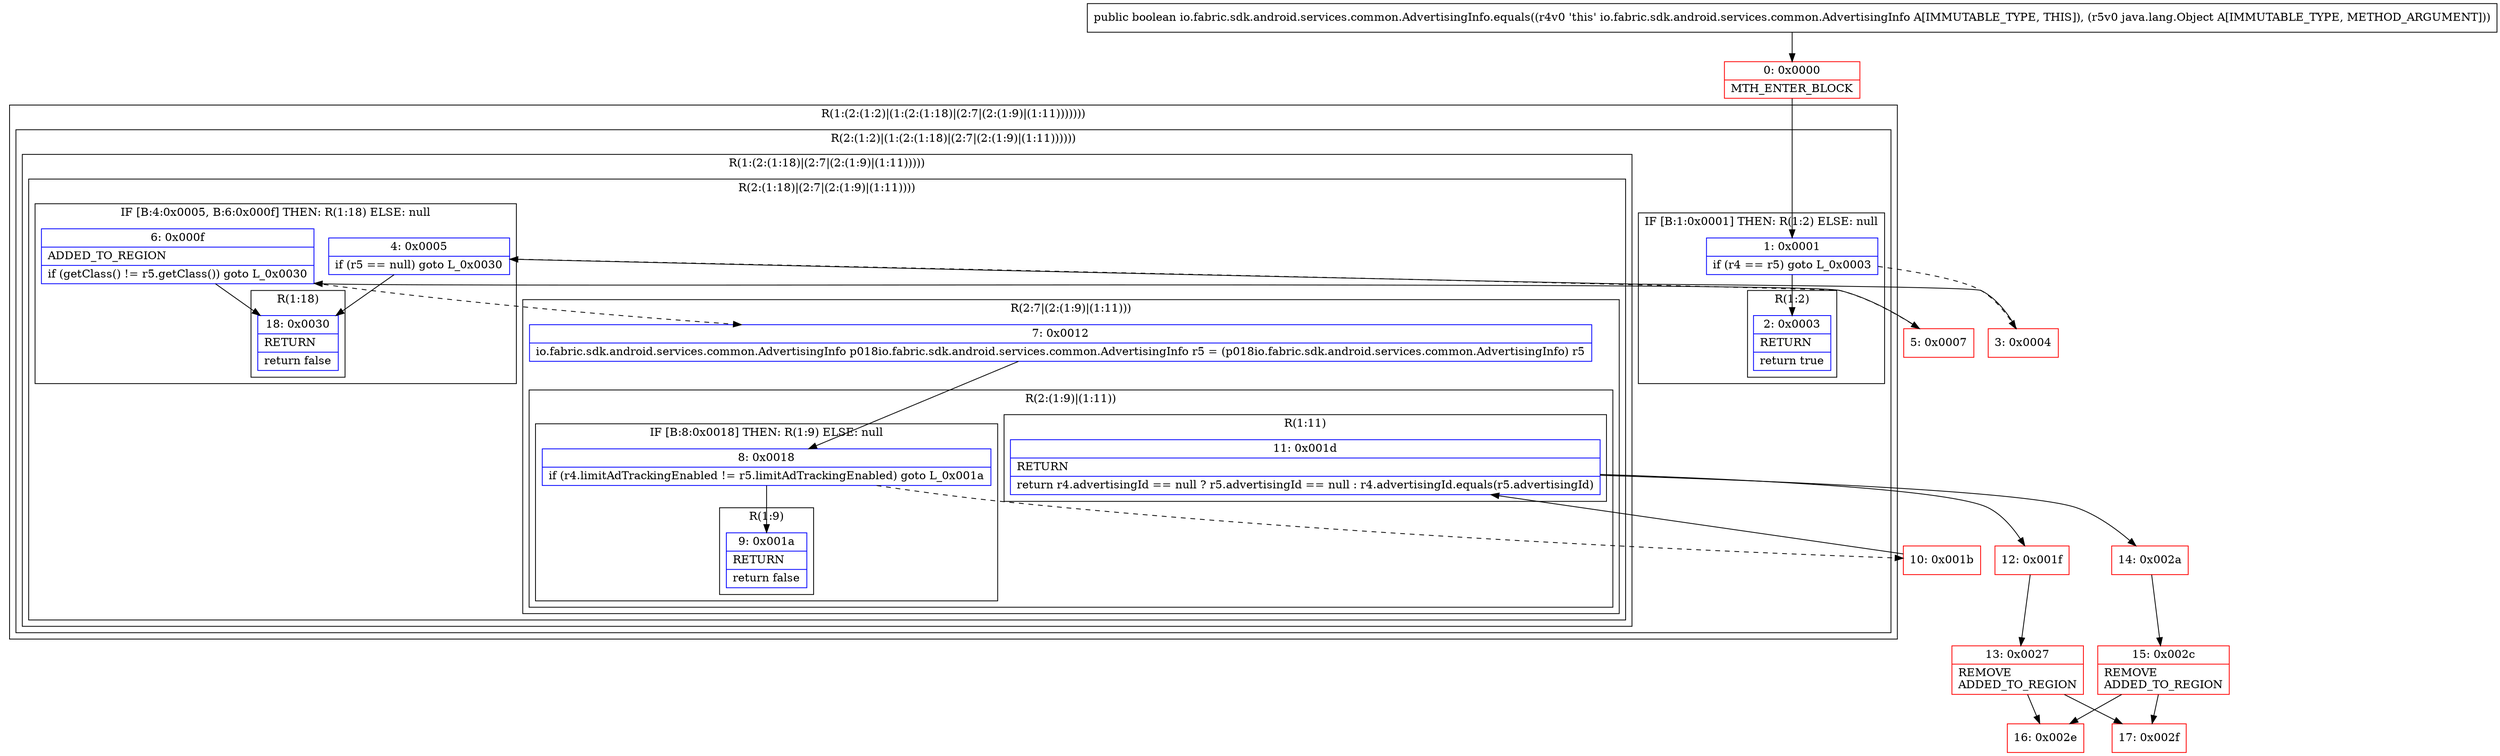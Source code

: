 digraph "CFG forio.fabric.sdk.android.services.common.AdvertisingInfo.equals(Ljava\/lang\/Object;)Z" {
subgraph cluster_Region_1298640553 {
label = "R(1:(2:(1:2)|(1:(2:(1:18)|(2:7|(2:(1:9)|(1:11)))))))";
node [shape=record,color=blue];
subgraph cluster_Region_1083330804 {
label = "R(2:(1:2)|(1:(2:(1:18)|(2:7|(2:(1:9)|(1:11))))))";
node [shape=record,color=blue];
subgraph cluster_IfRegion_73681026 {
label = "IF [B:1:0x0001] THEN: R(1:2) ELSE: null";
node [shape=record,color=blue];
Node_1 [shape=record,label="{1\:\ 0x0001|if (r4 == r5) goto L_0x0003\l}"];
subgraph cluster_Region_2052602120 {
label = "R(1:2)";
node [shape=record,color=blue];
Node_2 [shape=record,label="{2\:\ 0x0003|RETURN\l|return true\l}"];
}
}
subgraph cluster_Region_171627020 {
label = "R(1:(2:(1:18)|(2:7|(2:(1:9)|(1:11)))))";
node [shape=record,color=blue];
subgraph cluster_Region_1492985423 {
label = "R(2:(1:18)|(2:7|(2:(1:9)|(1:11))))";
node [shape=record,color=blue];
subgraph cluster_IfRegion_2130400650 {
label = "IF [B:4:0x0005, B:6:0x000f] THEN: R(1:18) ELSE: null";
node [shape=record,color=blue];
Node_4 [shape=record,label="{4\:\ 0x0005|if (r5 == null) goto L_0x0030\l}"];
Node_6 [shape=record,label="{6\:\ 0x000f|ADDED_TO_REGION\l|if (getClass() != r5.getClass()) goto L_0x0030\l}"];
subgraph cluster_Region_1162916644 {
label = "R(1:18)";
node [shape=record,color=blue];
Node_18 [shape=record,label="{18\:\ 0x0030|RETURN\l|return false\l}"];
}
}
subgraph cluster_Region_1094798937 {
label = "R(2:7|(2:(1:9)|(1:11)))";
node [shape=record,color=blue];
Node_7 [shape=record,label="{7\:\ 0x0012|io.fabric.sdk.android.services.common.AdvertisingInfo p018io.fabric.sdk.android.services.common.AdvertisingInfo r5 = (p018io.fabric.sdk.android.services.common.AdvertisingInfo) r5\l}"];
subgraph cluster_Region_430351152 {
label = "R(2:(1:9)|(1:11))";
node [shape=record,color=blue];
subgraph cluster_IfRegion_839385086 {
label = "IF [B:8:0x0018] THEN: R(1:9) ELSE: null";
node [shape=record,color=blue];
Node_8 [shape=record,label="{8\:\ 0x0018|if (r4.limitAdTrackingEnabled != r5.limitAdTrackingEnabled) goto L_0x001a\l}"];
subgraph cluster_Region_685256981 {
label = "R(1:9)";
node [shape=record,color=blue];
Node_9 [shape=record,label="{9\:\ 0x001a|RETURN\l|return false\l}"];
}
}
subgraph cluster_Region_1613009606 {
label = "R(1:11)";
node [shape=record,color=blue];
Node_11 [shape=record,label="{11\:\ 0x001d|RETURN\l|return r4.advertisingId == null ? r5.advertisingId == null : r4.advertisingId.equals(r5.advertisingId)\l}"];
}
}
}
}
}
}
}
Node_0 [shape=record,color=red,label="{0\:\ 0x0000|MTH_ENTER_BLOCK\l}"];
Node_3 [shape=record,color=red,label="{3\:\ 0x0004}"];
Node_5 [shape=record,color=red,label="{5\:\ 0x0007}"];
Node_10 [shape=record,color=red,label="{10\:\ 0x001b}"];
Node_12 [shape=record,color=red,label="{12\:\ 0x001f}"];
Node_13 [shape=record,color=red,label="{13\:\ 0x0027|REMOVE\lADDED_TO_REGION\l}"];
Node_14 [shape=record,color=red,label="{14\:\ 0x002a}"];
Node_15 [shape=record,color=red,label="{15\:\ 0x002c|REMOVE\lADDED_TO_REGION\l}"];
Node_16 [shape=record,color=red,label="{16\:\ 0x002e}"];
Node_17 [shape=record,color=red,label="{17\:\ 0x002f}"];
MethodNode[shape=record,label="{public boolean io.fabric.sdk.android.services.common.AdvertisingInfo.equals((r4v0 'this' io.fabric.sdk.android.services.common.AdvertisingInfo A[IMMUTABLE_TYPE, THIS]), (r5v0 java.lang.Object A[IMMUTABLE_TYPE, METHOD_ARGUMENT])) }"];
MethodNode -> Node_0;
Node_1 -> Node_2;
Node_1 -> Node_3[style=dashed];
Node_4 -> Node_5[style=dashed];
Node_4 -> Node_18;
Node_6 -> Node_7[style=dashed];
Node_6 -> Node_18;
Node_7 -> Node_8;
Node_8 -> Node_9;
Node_8 -> Node_10[style=dashed];
Node_11 -> Node_12;
Node_11 -> Node_14;
Node_0 -> Node_1;
Node_3 -> Node_4;
Node_5 -> Node_6;
Node_10 -> Node_11;
Node_12 -> Node_13;
Node_13 -> Node_17;
Node_13 -> Node_16;
Node_14 -> Node_15;
Node_15 -> Node_16;
Node_15 -> Node_17;
}

